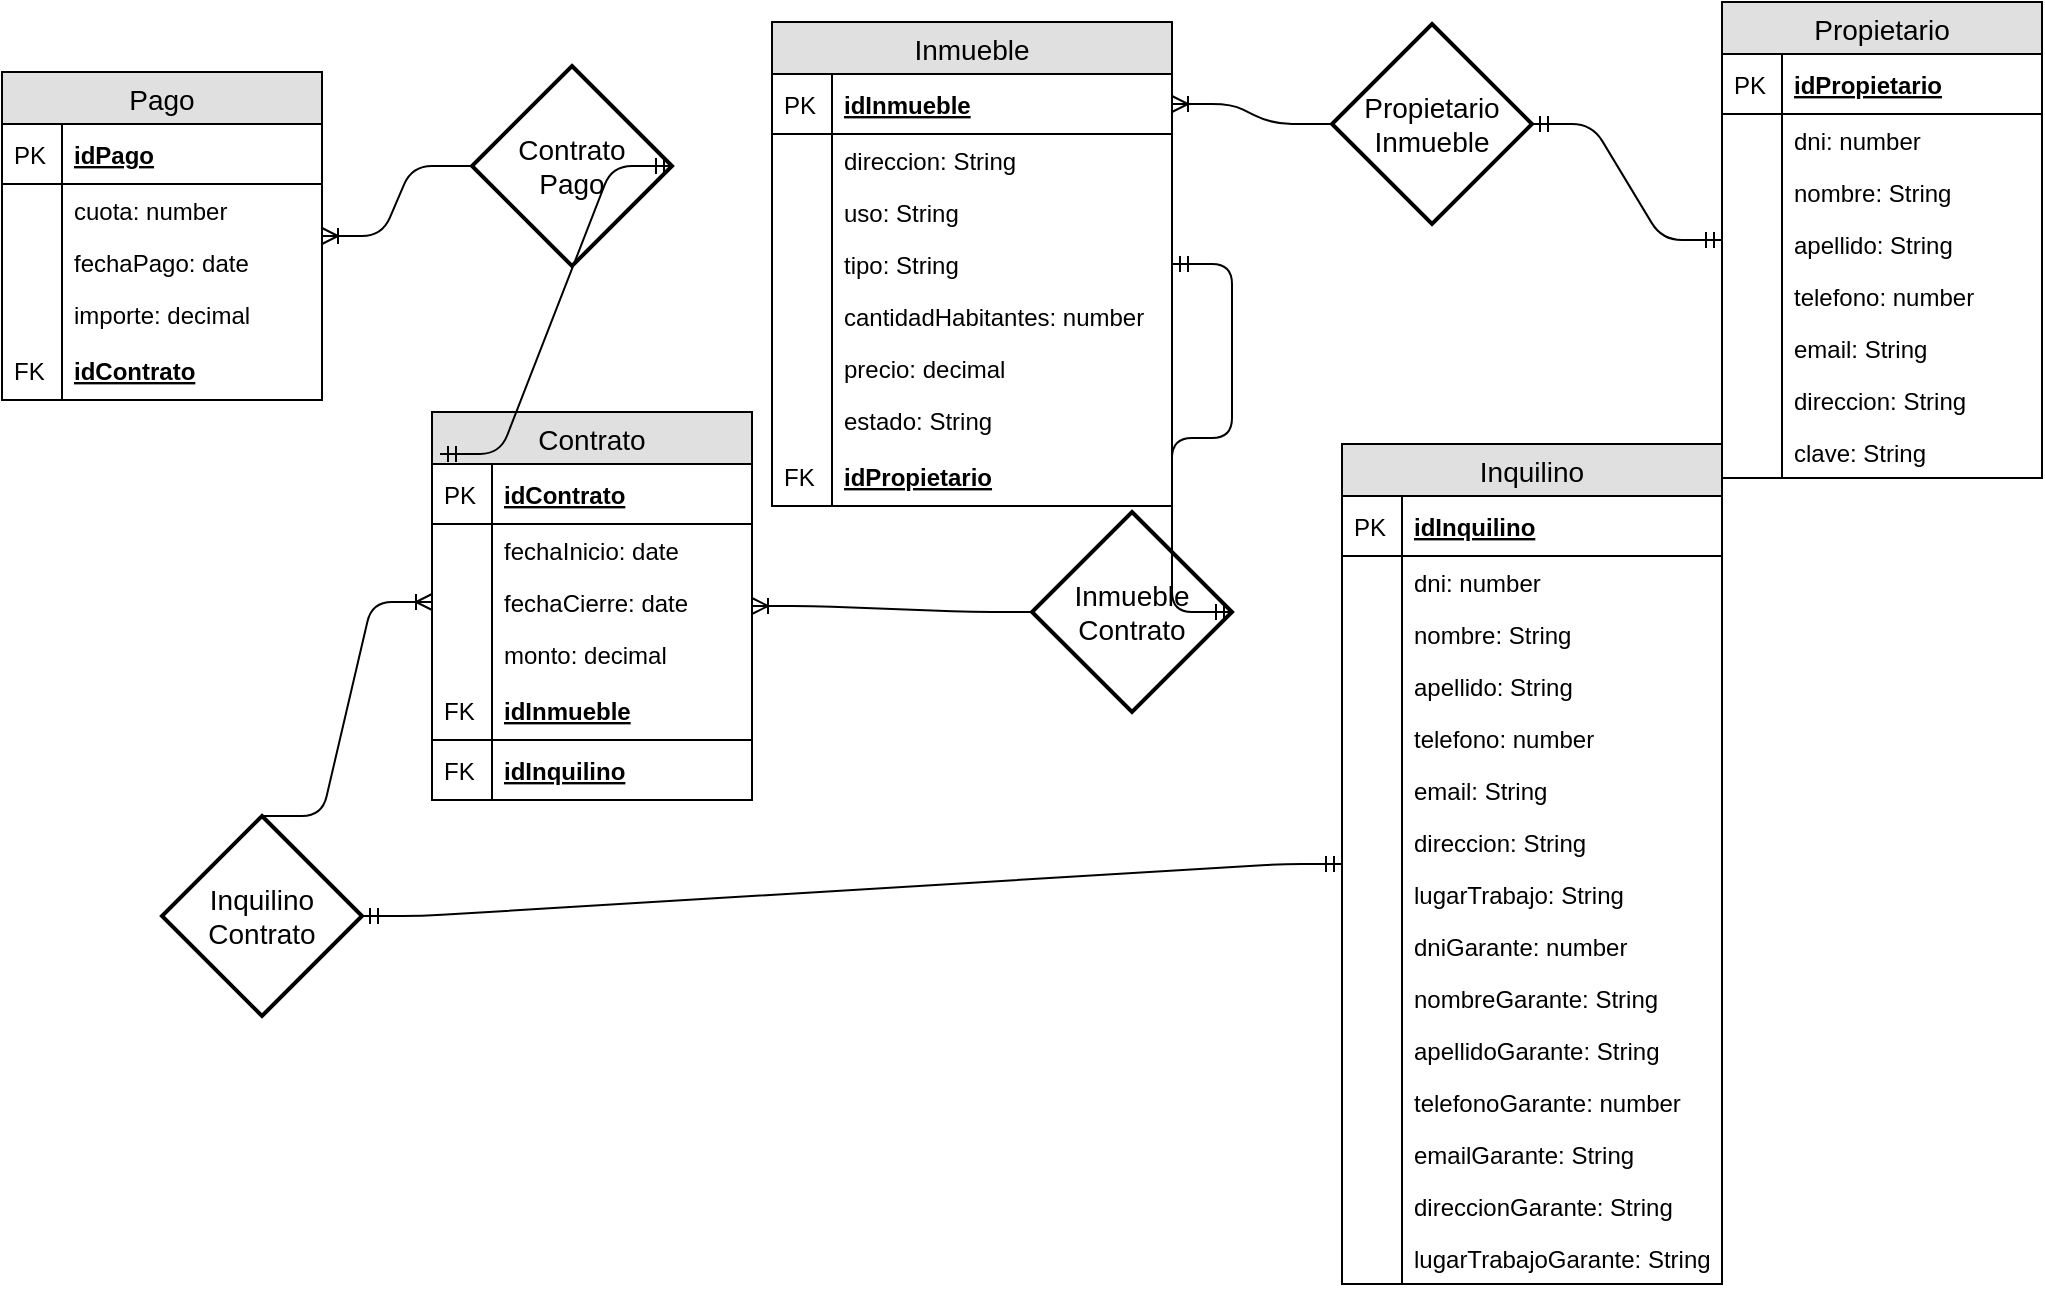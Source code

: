 <mxfile version="12.0.2" type="github" pages="1"><diagram id="UHMjLklZfl1rhuQu4_Kk" name="Page-1"><mxGraphModel dx="1108" dy="450" grid="1" gridSize="10" guides="1" tooltips="1" connect="1" arrows="1" fold="1" page="1" pageScale="1" pageWidth="827" pageHeight="1169" math="0" shadow="0"><root><mxCell id="0"/><mxCell id="1" parent="0"/><mxCell id="lFnl81s2UCYJc3HNW5ao-1" value="Propietario" style="swimlane;fontStyle=0;childLayout=stackLayout;horizontal=1;startSize=26;fillColor=#e0e0e0;horizontalStack=0;resizeParent=1;resizeParentMax=0;resizeLast=0;collapsible=1;marginBottom=0;swimlaneFillColor=#ffffff;align=center;fontSize=14;" parent="1" vertex="1"><mxGeometry x="865" width="160" height="238" as="geometry"/></mxCell><mxCell id="lFnl81s2UCYJc3HNW5ao-2" value="idPropietario" style="shape=partialRectangle;top=0;left=0;right=0;bottom=1;align=left;verticalAlign=middle;fillColor=none;spacingLeft=34;spacingRight=4;overflow=hidden;rotatable=0;points=[[0,0.5],[1,0.5]];portConstraint=eastwest;dropTarget=0;fontStyle=5;fontSize=12;" parent="lFnl81s2UCYJc3HNW5ao-1" vertex="1"><mxGeometry y="26" width="160" height="30" as="geometry"/></mxCell><mxCell id="lFnl81s2UCYJc3HNW5ao-3" value="PK" style="shape=partialRectangle;top=0;left=0;bottom=0;fillColor=none;align=left;verticalAlign=middle;spacingLeft=4;spacingRight=4;overflow=hidden;rotatable=0;points=[];portConstraint=eastwest;part=1;fontSize=12;" parent="lFnl81s2UCYJc3HNW5ao-2" vertex="1" connectable="0"><mxGeometry width="30" height="30" as="geometry"/></mxCell><mxCell id="lFnl81s2UCYJc3HNW5ao-4" value="dni: number" style="shape=partialRectangle;top=0;left=0;right=0;bottom=0;align=left;verticalAlign=top;fillColor=none;spacingLeft=34;spacingRight=4;overflow=hidden;rotatable=0;points=[[0,0.5],[1,0.5]];portConstraint=eastwest;dropTarget=0;fontSize=12;" parent="lFnl81s2UCYJc3HNW5ao-1" vertex="1"><mxGeometry y="56" width="160" height="26" as="geometry"/></mxCell><mxCell id="lFnl81s2UCYJc3HNW5ao-5" value="" style="shape=partialRectangle;top=0;left=0;bottom=0;fillColor=none;align=left;verticalAlign=top;spacingLeft=4;spacingRight=4;overflow=hidden;rotatable=0;points=[];portConstraint=eastwest;part=1;fontSize=12;" parent="lFnl81s2UCYJc3HNW5ao-4" vertex="1" connectable="0"><mxGeometry width="30" height="26" as="geometry"/></mxCell><mxCell id="lFnl81s2UCYJc3HNW5ao-6" value="nombre: String" style="shape=partialRectangle;top=0;left=0;right=0;bottom=0;align=left;verticalAlign=top;fillColor=none;spacingLeft=34;spacingRight=4;overflow=hidden;rotatable=0;points=[[0,0.5],[1,0.5]];portConstraint=eastwest;dropTarget=0;fontSize=12;" parent="lFnl81s2UCYJc3HNW5ao-1" vertex="1"><mxGeometry y="82" width="160" height="26" as="geometry"/></mxCell><mxCell id="lFnl81s2UCYJc3HNW5ao-7" value="" style="shape=partialRectangle;top=0;left=0;bottom=0;fillColor=none;align=left;verticalAlign=top;spacingLeft=4;spacingRight=4;overflow=hidden;rotatable=0;points=[];portConstraint=eastwest;part=1;fontSize=12;" parent="lFnl81s2UCYJc3HNW5ao-6" vertex="1" connectable="0"><mxGeometry width="30" height="26" as="geometry"/></mxCell><mxCell id="lFnl81s2UCYJc3HNW5ao-8" value="apellido: String" style="shape=partialRectangle;top=0;left=0;right=0;bottom=0;align=left;verticalAlign=top;fillColor=none;spacingLeft=34;spacingRight=4;overflow=hidden;rotatable=0;points=[[0,0.5],[1,0.5]];portConstraint=eastwest;dropTarget=0;fontSize=12;" parent="lFnl81s2UCYJc3HNW5ao-1" vertex="1"><mxGeometry y="108" width="160" height="26" as="geometry"/></mxCell><mxCell id="lFnl81s2UCYJc3HNW5ao-9" value="" style="shape=partialRectangle;top=0;left=0;bottom=0;fillColor=none;align=left;verticalAlign=top;spacingLeft=4;spacingRight=4;overflow=hidden;rotatable=0;points=[];portConstraint=eastwest;part=1;fontSize=12;" parent="lFnl81s2UCYJc3HNW5ao-8" vertex="1" connectable="0"><mxGeometry width="30" height="26" as="geometry"/></mxCell><mxCell id="lFnl81s2UCYJc3HNW5ao-16" value="telefono: number" style="shape=partialRectangle;top=0;left=0;right=0;bottom=0;align=left;verticalAlign=top;fillColor=none;spacingLeft=34;spacingRight=4;overflow=hidden;rotatable=0;points=[[0,0.5],[1,0.5]];portConstraint=eastwest;dropTarget=0;fontSize=12;" parent="lFnl81s2UCYJc3HNW5ao-1" vertex="1"><mxGeometry y="134" width="160" height="26" as="geometry"/></mxCell><mxCell id="lFnl81s2UCYJc3HNW5ao-17" value="" style="shape=partialRectangle;top=0;left=0;bottom=0;fillColor=none;align=left;verticalAlign=top;spacingLeft=4;spacingRight=4;overflow=hidden;rotatable=0;points=[];portConstraint=eastwest;part=1;fontSize=12;" parent="lFnl81s2UCYJc3HNW5ao-16" vertex="1" connectable="0"><mxGeometry width="30" height="26" as="geometry"/></mxCell><mxCell id="lFnl81s2UCYJc3HNW5ao-24" value="email: String" style="shape=partialRectangle;top=0;left=0;right=0;bottom=0;align=left;verticalAlign=top;fillColor=none;spacingLeft=34;spacingRight=4;overflow=hidden;rotatable=0;points=[[0,0.5],[1,0.5]];portConstraint=eastwest;dropTarget=0;fontSize=12;" parent="lFnl81s2UCYJc3HNW5ao-1" vertex="1"><mxGeometry y="160" width="160" height="26" as="geometry"/></mxCell><mxCell id="lFnl81s2UCYJc3HNW5ao-25" value="" style="shape=partialRectangle;top=0;left=0;bottom=0;fillColor=none;align=left;verticalAlign=top;spacingLeft=4;spacingRight=4;overflow=hidden;rotatable=0;points=[];portConstraint=eastwest;part=1;fontSize=12;" parent="lFnl81s2UCYJc3HNW5ao-24" vertex="1" connectable="0"><mxGeometry width="30" height="26" as="geometry"/></mxCell><mxCell id="lFnl81s2UCYJc3HNW5ao-22" value="direccion: String" style="shape=partialRectangle;top=0;left=0;right=0;bottom=0;align=left;verticalAlign=top;fillColor=none;spacingLeft=34;spacingRight=4;overflow=hidden;rotatable=0;points=[[0,0.5],[1,0.5]];portConstraint=eastwest;dropTarget=0;fontSize=12;" parent="lFnl81s2UCYJc3HNW5ao-1" vertex="1"><mxGeometry y="186" width="160" height="26" as="geometry"/></mxCell><mxCell id="lFnl81s2UCYJc3HNW5ao-23" value="" style="shape=partialRectangle;top=0;left=0;bottom=0;fillColor=none;align=left;verticalAlign=top;spacingLeft=4;spacingRight=4;overflow=hidden;rotatable=0;points=[];portConstraint=eastwest;part=1;fontSize=12;" parent="lFnl81s2UCYJc3HNW5ao-22" vertex="1" connectable="0"><mxGeometry width="30" height="26" as="geometry"/></mxCell><mxCell id="poHbUmoTjFSshJ9goBIN-3" value="clave: String" style="shape=partialRectangle;top=0;left=0;right=0;bottom=0;align=left;verticalAlign=top;fillColor=none;spacingLeft=34;spacingRight=4;overflow=hidden;rotatable=0;points=[[0,0.5],[1,0.5]];portConstraint=eastwest;dropTarget=0;fontSize=12;" parent="lFnl81s2UCYJc3HNW5ao-1" vertex="1"><mxGeometry y="212" width="160" height="26" as="geometry"/></mxCell><mxCell id="poHbUmoTjFSshJ9goBIN-4" value="" style="shape=partialRectangle;top=0;left=0;bottom=0;fillColor=none;align=left;verticalAlign=top;spacingLeft=4;spacingRight=4;overflow=hidden;rotatable=0;points=[];portConstraint=eastwest;part=1;fontSize=12;" parent="poHbUmoTjFSshJ9goBIN-3" vertex="1" connectable="0"><mxGeometry width="30" height="26" as="geometry"/></mxCell><mxCell id="lFnl81s2UCYJc3HNW5ao-26" value="Inquilino" style="swimlane;fontStyle=0;childLayout=stackLayout;horizontal=1;startSize=26;fillColor=#e0e0e0;horizontalStack=0;resizeParent=1;resizeParentMax=0;resizeLast=0;collapsible=1;marginBottom=0;swimlaneFillColor=#ffffff;align=center;fontSize=14;" parent="1" vertex="1"><mxGeometry x="675" y="221" width="190" height="420" as="geometry"/></mxCell><mxCell id="lFnl81s2UCYJc3HNW5ao-27" value="idInquilino" style="shape=partialRectangle;top=0;left=0;right=0;bottom=1;align=left;verticalAlign=middle;fillColor=none;spacingLeft=34;spacingRight=4;overflow=hidden;rotatable=0;points=[[0,0.5],[1,0.5]];portConstraint=eastwest;dropTarget=0;fontStyle=5;fontSize=12;" parent="lFnl81s2UCYJc3HNW5ao-26" vertex="1"><mxGeometry y="26" width="190" height="30" as="geometry"/></mxCell><mxCell id="lFnl81s2UCYJc3HNW5ao-28" value="PK" style="shape=partialRectangle;top=0;left=0;bottom=0;fillColor=none;align=left;verticalAlign=middle;spacingLeft=4;spacingRight=4;overflow=hidden;rotatable=0;points=[];portConstraint=eastwest;part=1;fontSize=12;" parent="lFnl81s2UCYJc3HNW5ao-27" vertex="1" connectable="0"><mxGeometry width="30" height="30" as="geometry"/></mxCell><mxCell id="lFnl81s2UCYJc3HNW5ao-29" value="dni: number" style="shape=partialRectangle;top=0;left=0;right=0;bottom=0;align=left;verticalAlign=top;fillColor=none;spacingLeft=34;spacingRight=4;overflow=hidden;rotatable=0;points=[[0,0.5],[1,0.5]];portConstraint=eastwest;dropTarget=0;fontSize=12;" parent="lFnl81s2UCYJc3HNW5ao-26" vertex="1"><mxGeometry y="56" width="190" height="26" as="geometry"/></mxCell><mxCell id="lFnl81s2UCYJc3HNW5ao-30" value="" style="shape=partialRectangle;top=0;left=0;bottom=0;fillColor=none;align=left;verticalAlign=top;spacingLeft=4;spacingRight=4;overflow=hidden;rotatable=0;points=[];portConstraint=eastwest;part=1;fontSize=12;" parent="lFnl81s2UCYJc3HNW5ao-29" vertex="1" connectable="0"><mxGeometry width="30" height="26" as="geometry"/></mxCell><mxCell id="lFnl81s2UCYJc3HNW5ao-31" value="nombre: String" style="shape=partialRectangle;top=0;left=0;right=0;bottom=0;align=left;verticalAlign=top;fillColor=none;spacingLeft=34;spacingRight=4;overflow=hidden;rotatable=0;points=[[0,0.5],[1,0.5]];portConstraint=eastwest;dropTarget=0;fontSize=12;" parent="lFnl81s2UCYJc3HNW5ao-26" vertex="1"><mxGeometry y="82" width="190" height="26" as="geometry"/></mxCell><mxCell id="lFnl81s2UCYJc3HNW5ao-32" value="" style="shape=partialRectangle;top=0;left=0;bottom=0;fillColor=none;align=left;verticalAlign=top;spacingLeft=4;spacingRight=4;overflow=hidden;rotatable=0;points=[];portConstraint=eastwest;part=1;fontSize=12;" parent="lFnl81s2UCYJc3HNW5ao-31" vertex="1" connectable="0"><mxGeometry width="30" height="26" as="geometry"/></mxCell><mxCell id="lFnl81s2UCYJc3HNW5ao-37" value="apellido: String" style="shape=partialRectangle;top=0;left=0;right=0;bottom=0;align=left;verticalAlign=top;fillColor=none;spacingLeft=34;spacingRight=4;overflow=hidden;rotatable=0;points=[[0,0.5],[1,0.5]];portConstraint=eastwest;dropTarget=0;fontSize=12;" parent="lFnl81s2UCYJc3HNW5ao-26" vertex="1"><mxGeometry y="108" width="190" height="26" as="geometry"/></mxCell><mxCell id="lFnl81s2UCYJc3HNW5ao-38" value="" style="shape=partialRectangle;top=0;left=0;bottom=0;fillColor=none;align=left;verticalAlign=top;spacingLeft=4;spacingRight=4;overflow=hidden;rotatable=0;points=[];portConstraint=eastwest;part=1;fontSize=12;" parent="lFnl81s2UCYJc3HNW5ao-37" vertex="1" connectable="0"><mxGeometry width="30" height="26" as="geometry"/></mxCell><mxCell id="lFnl81s2UCYJc3HNW5ao-39" value="telefono: number" style="shape=partialRectangle;top=0;left=0;right=0;bottom=0;align=left;verticalAlign=top;fillColor=none;spacingLeft=34;spacingRight=4;overflow=hidden;rotatable=0;points=[[0,0.5],[1,0.5]];portConstraint=eastwest;dropTarget=0;fontSize=12;" parent="lFnl81s2UCYJc3HNW5ao-26" vertex="1"><mxGeometry y="134" width="190" height="26" as="geometry"/></mxCell><mxCell id="lFnl81s2UCYJc3HNW5ao-40" value="" style="shape=partialRectangle;top=0;left=0;bottom=0;fillColor=none;align=left;verticalAlign=top;spacingLeft=4;spacingRight=4;overflow=hidden;rotatable=0;points=[];portConstraint=eastwest;part=1;fontSize=12;" parent="lFnl81s2UCYJc3HNW5ao-39" vertex="1" connectable="0"><mxGeometry width="30" height="26" as="geometry"/></mxCell><mxCell id="lFnl81s2UCYJc3HNW5ao-41" value="email: String" style="shape=partialRectangle;top=0;left=0;right=0;bottom=0;align=left;verticalAlign=top;fillColor=none;spacingLeft=34;spacingRight=4;overflow=hidden;rotatable=0;points=[[0,0.5],[1,0.5]];portConstraint=eastwest;dropTarget=0;fontSize=12;" parent="lFnl81s2UCYJc3HNW5ao-26" vertex="1"><mxGeometry y="160" width="190" height="26" as="geometry"/></mxCell><mxCell id="lFnl81s2UCYJc3HNW5ao-42" value="" style="shape=partialRectangle;top=0;left=0;bottom=0;fillColor=none;align=left;verticalAlign=top;spacingLeft=4;spacingRight=4;overflow=hidden;rotatable=0;points=[];portConstraint=eastwest;part=1;fontSize=12;" parent="lFnl81s2UCYJc3HNW5ao-41" vertex="1" connectable="0"><mxGeometry width="30" height="26" as="geometry"/></mxCell><mxCell id="lFnl81s2UCYJc3HNW5ao-45" value="direccion: String" style="shape=partialRectangle;top=0;left=0;right=0;bottom=0;align=left;verticalAlign=top;fillColor=none;spacingLeft=34;spacingRight=4;overflow=hidden;rotatable=0;points=[[0,0.5],[1,0.5]];portConstraint=eastwest;dropTarget=0;fontSize=12;" parent="lFnl81s2UCYJc3HNW5ao-26" vertex="1"><mxGeometry y="186" width="190" height="26" as="geometry"/></mxCell><mxCell id="lFnl81s2UCYJc3HNW5ao-46" value="" style="shape=partialRectangle;top=0;left=0;bottom=0;fillColor=none;align=left;verticalAlign=top;spacingLeft=4;spacingRight=4;overflow=hidden;rotatable=0;points=[];portConstraint=eastwest;part=1;fontSize=12;" parent="lFnl81s2UCYJc3HNW5ao-45" vertex="1" connectable="0"><mxGeometry width="30" height="26" as="geometry"/></mxCell><mxCell id="lFnl81s2UCYJc3HNW5ao-49" value="lugarTrabajo: String" style="shape=partialRectangle;top=0;left=0;right=0;bottom=0;align=left;verticalAlign=top;fillColor=none;spacingLeft=34;spacingRight=4;overflow=hidden;rotatable=0;points=[[0,0.5],[1,0.5]];portConstraint=eastwest;dropTarget=0;fontSize=12;" parent="lFnl81s2UCYJc3HNW5ao-26" vertex="1"><mxGeometry y="212" width="190" height="26" as="geometry"/></mxCell><mxCell id="lFnl81s2UCYJc3HNW5ao-50" value="" style="shape=partialRectangle;top=0;left=0;bottom=0;fillColor=none;align=left;verticalAlign=top;spacingLeft=4;spacingRight=4;overflow=hidden;rotatable=0;points=[];portConstraint=eastwest;part=1;fontSize=12;" parent="lFnl81s2UCYJc3HNW5ao-49" vertex="1" connectable="0"><mxGeometry width="30" height="26" as="geometry"/></mxCell><mxCell id="lFnl81s2UCYJc3HNW5ao-53" value="dniGarante: number" style="shape=partialRectangle;top=0;left=0;right=0;bottom=0;align=left;verticalAlign=top;fillColor=none;spacingLeft=34;spacingRight=4;overflow=hidden;rotatable=0;points=[[0,0.5],[1,0.5]];portConstraint=eastwest;dropTarget=0;fontSize=12;" parent="lFnl81s2UCYJc3HNW5ao-26" vertex="1"><mxGeometry y="238" width="190" height="26" as="geometry"/></mxCell><mxCell id="lFnl81s2UCYJc3HNW5ao-54" value="" style="shape=partialRectangle;top=0;left=0;bottom=0;fillColor=none;align=left;verticalAlign=top;spacingLeft=4;spacingRight=4;overflow=hidden;rotatable=0;points=[];portConstraint=eastwest;part=1;fontSize=12;" parent="lFnl81s2UCYJc3HNW5ao-53" vertex="1" connectable="0"><mxGeometry width="30" height="26" as="geometry"/></mxCell><mxCell id="lFnl81s2UCYJc3HNW5ao-51" value="nombreGarante: String" style="shape=partialRectangle;top=0;left=0;right=0;bottom=0;align=left;verticalAlign=top;fillColor=none;spacingLeft=34;spacingRight=4;overflow=hidden;rotatable=0;points=[[0,0.5],[1,0.5]];portConstraint=eastwest;dropTarget=0;fontSize=12;" parent="lFnl81s2UCYJc3HNW5ao-26" vertex="1"><mxGeometry y="264" width="190" height="26" as="geometry"/></mxCell><mxCell id="lFnl81s2UCYJc3HNW5ao-52" value="" style="shape=partialRectangle;top=0;left=0;bottom=0;fillColor=none;align=left;verticalAlign=top;spacingLeft=4;spacingRight=4;overflow=hidden;rotatable=0;points=[];portConstraint=eastwest;part=1;fontSize=12;" parent="lFnl81s2UCYJc3HNW5ao-51" vertex="1" connectable="0"><mxGeometry width="30" height="26" as="geometry"/></mxCell><mxCell id="lFnl81s2UCYJc3HNW5ao-47" value="apellidoGarante: String" style="shape=partialRectangle;top=0;left=0;right=0;bottom=0;align=left;verticalAlign=top;fillColor=none;spacingLeft=34;spacingRight=4;overflow=hidden;rotatable=0;points=[[0,0.5],[1,0.5]];portConstraint=eastwest;dropTarget=0;fontSize=12;" parent="lFnl81s2UCYJc3HNW5ao-26" vertex="1"><mxGeometry y="290" width="190" height="26" as="geometry"/></mxCell><mxCell id="lFnl81s2UCYJc3HNW5ao-48" value="" style="shape=partialRectangle;top=0;left=0;bottom=0;fillColor=none;align=left;verticalAlign=top;spacingLeft=4;spacingRight=4;overflow=hidden;rotatable=0;points=[];portConstraint=eastwest;part=1;fontSize=12;" parent="lFnl81s2UCYJc3HNW5ao-47" vertex="1" connectable="0"><mxGeometry width="30" height="26" as="geometry"/></mxCell><mxCell id="lFnl81s2UCYJc3HNW5ao-43" value="telefonoGarante: number" style="shape=partialRectangle;top=0;left=0;right=0;bottom=0;align=left;verticalAlign=top;fillColor=none;spacingLeft=34;spacingRight=4;overflow=hidden;rotatable=0;points=[[0,0.5],[1,0.5]];portConstraint=eastwest;dropTarget=0;fontSize=12;" parent="lFnl81s2UCYJc3HNW5ao-26" vertex="1"><mxGeometry y="316" width="190" height="26" as="geometry"/></mxCell><mxCell id="lFnl81s2UCYJc3HNW5ao-44" value="" style="shape=partialRectangle;top=0;left=0;bottom=0;fillColor=none;align=left;verticalAlign=top;spacingLeft=4;spacingRight=4;overflow=hidden;rotatable=0;points=[];portConstraint=eastwest;part=1;fontSize=12;" parent="lFnl81s2UCYJc3HNW5ao-43" vertex="1" connectable="0"><mxGeometry width="30" height="26" as="geometry"/></mxCell><mxCell id="lFnl81s2UCYJc3HNW5ao-59" value="emailGarante: String" style="shape=partialRectangle;top=0;left=0;right=0;bottom=0;align=left;verticalAlign=top;fillColor=none;spacingLeft=34;spacingRight=4;overflow=hidden;rotatable=0;points=[[0,0.5],[1,0.5]];portConstraint=eastwest;dropTarget=0;fontSize=12;" parent="lFnl81s2UCYJc3HNW5ao-26" vertex="1"><mxGeometry y="342" width="190" height="26" as="geometry"/></mxCell><mxCell id="lFnl81s2UCYJc3HNW5ao-60" value="" style="shape=partialRectangle;top=0;left=0;bottom=0;fillColor=none;align=left;verticalAlign=top;spacingLeft=4;spacingRight=4;overflow=hidden;rotatable=0;points=[];portConstraint=eastwest;part=1;fontSize=12;" parent="lFnl81s2UCYJc3HNW5ao-59" vertex="1" connectable="0"><mxGeometry width="30" height="26" as="geometry"/></mxCell><mxCell id="lFnl81s2UCYJc3HNW5ao-57" value="direccionGarante: String" style="shape=partialRectangle;top=0;left=0;right=0;bottom=0;align=left;verticalAlign=top;fillColor=none;spacingLeft=34;spacingRight=4;overflow=hidden;rotatable=0;points=[[0,0.5],[1,0.5]];portConstraint=eastwest;dropTarget=0;fontSize=12;" parent="lFnl81s2UCYJc3HNW5ao-26" vertex="1"><mxGeometry y="368" width="190" height="26" as="geometry"/></mxCell><mxCell id="lFnl81s2UCYJc3HNW5ao-58" value="" style="shape=partialRectangle;top=0;left=0;bottom=0;fillColor=none;align=left;verticalAlign=top;spacingLeft=4;spacingRight=4;overflow=hidden;rotatable=0;points=[];portConstraint=eastwest;part=1;fontSize=12;" parent="lFnl81s2UCYJc3HNW5ao-57" vertex="1" connectable="0"><mxGeometry width="30" height="26" as="geometry"/></mxCell><mxCell id="lFnl81s2UCYJc3HNW5ao-55" value="lugarTrabajoGarante: String" style="shape=partialRectangle;top=0;left=0;right=0;bottom=0;align=left;verticalAlign=top;fillColor=none;spacingLeft=34;spacingRight=4;overflow=hidden;rotatable=0;points=[[0,0.5],[1,0.5]];portConstraint=eastwest;dropTarget=0;fontSize=12;" parent="lFnl81s2UCYJc3HNW5ao-26" vertex="1"><mxGeometry y="394" width="190" height="26" as="geometry"/></mxCell><mxCell id="lFnl81s2UCYJc3HNW5ao-56" value="" style="shape=partialRectangle;top=0;left=0;bottom=0;fillColor=none;align=left;verticalAlign=top;spacingLeft=4;spacingRight=4;overflow=hidden;rotatable=0;points=[];portConstraint=eastwest;part=1;fontSize=12;" parent="lFnl81s2UCYJc3HNW5ao-55" vertex="1" connectable="0"><mxGeometry width="30" height="26" as="geometry"/></mxCell><mxCell id="lFnl81s2UCYJc3HNW5ao-61" value="Pago" style="swimlane;fontStyle=0;childLayout=stackLayout;horizontal=1;startSize=26;fillColor=#e0e0e0;horizontalStack=0;resizeParent=1;resizeParentMax=0;resizeLast=0;collapsible=1;marginBottom=0;swimlaneFillColor=#ffffff;align=center;fontSize=14;" parent="1" vertex="1"><mxGeometry x="5" y="35" width="160" height="164" as="geometry"/></mxCell><mxCell id="lFnl81s2UCYJc3HNW5ao-62" value="idPago" style="shape=partialRectangle;top=0;left=0;right=0;bottom=1;align=left;verticalAlign=middle;fillColor=none;spacingLeft=34;spacingRight=4;overflow=hidden;rotatable=0;points=[[0,0.5],[1,0.5]];portConstraint=eastwest;dropTarget=0;fontStyle=5;fontSize=12;" parent="lFnl81s2UCYJc3HNW5ao-61" vertex="1"><mxGeometry y="26" width="160" height="30" as="geometry"/></mxCell><mxCell id="lFnl81s2UCYJc3HNW5ao-63" value="PK" style="shape=partialRectangle;top=0;left=0;bottom=0;fillColor=none;align=left;verticalAlign=middle;spacingLeft=4;spacingRight=4;overflow=hidden;rotatable=0;points=[];portConstraint=eastwest;part=1;fontSize=12;" parent="lFnl81s2UCYJc3HNW5ao-62" vertex="1" connectable="0"><mxGeometry width="30" height="30" as="geometry"/></mxCell><mxCell id="lFnl81s2UCYJc3HNW5ao-64" value="cuota: number" style="shape=partialRectangle;top=0;left=0;right=0;bottom=0;align=left;verticalAlign=top;fillColor=none;spacingLeft=34;spacingRight=4;overflow=hidden;rotatable=0;points=[[0,0.5],[1,0.5]];portConstraint=eastwest;dropTarget=0;fontSize=12;" parent="lFnl81s2UCYJc3HNW5ao-61" vertex="1"><mxGeometry y="56" width="160" height="26" as="geometry"/></mxCell><mxCell id="lFnl81s2UCYJc3HNW5ao-65" value="" style="shape=partialRectangle;top=0;left=0;bottom=0;fillColor=none;align=left;verticalAlign=top;spacingLeft=4;spacingRight=4;overflow=hidden;rotatable=0;points=[];portConstraint=eastwest;part=1;fontSize=12;" parent="lFnl81s2UCYJc3HNW5ao-64" vertex="1" connectable="0"><mxGeometry width="30" height="26" as="geometry"/></mxCell><mxCell id="lFnl81s2UCYJc3HNW5ao-66" value="fechaPago: date" style="shape=partialRectangle;top=0;left=0;right=0;bottom=0;align=left;verticalAlign=top;fillColor=none;spacingLeft=34;spacingRight=4;overflow=hidden;rotatable=0;points=[[0,0.5],[1,0.5]];portConstraint=eastwest;dropTarget=0;fontSize=12;" parent="lFnl81s2UCYJc3HNW5ao-61" vertex="1"><mxGeometry y="82" width="160" height="26" as="geometry"/></mxCell><mxCell id="lFnl81s2UCYJc3HNW5ao-67" value="" style="shape=partialRectangle;top=0;left=0;bottom=0;fillColor=none;align=left;verticalAlign=top;spacingLeft=4;spacingRight=4;overflow=hidden;rotatable=0;points=[];portConstraint=eastwest;part=1;fontSize=12;" parent="lFnl81s2UCYJc3HNW5ao-66" vertex="1" connectable="0"><mxGeometry width="30" height="26" as="geometry"/></mxCell><mxCell id="lFnl81s2UCYJc3HNW5ao-72" value="importe: decimal" style="shape=partialRectangle;top=0;left=0;right=0;bottom=0;align=left;verticalAlign=top;fillColor=none;spacingLeft=34;spacingRight=4;overflow=hidden;rotatable=0;points=[[0,0.5],[1,0.5]];portConstraint=eastwest;dropTarget=0;fontSize=12;" parent="lFnl81s2UCYJc3HNW5ao-61" vertex="1"><mxGeometry y="108" width="160" height="26" as="geometry"/></mxCell><mxCell id="lFnl81s2UCYJc3HNW5ao-73" value="" style="shape=partialRectangle;top=0;left=0;bottom=0;fillColor=none;align=left;verticalAlign=top;spacingLeft=4;spacingRight=4;overflow=hidden;rotatable=0;points=[];portConstraint=eastwest;part=1;fontSize=12;" parent="lFnl81s2UCYJc3HNW5ao-72" vertex="1" connectable="0"><mxGeometry width="30" height="26" as="geometry"/></mxCell><mxCell id="lFnl81s2UCYJc3HNW5ao-74" value="idContrato" style="shape=partialRectangle;top=0;left=0;right=0;bottom=1;align=left;verticalAlign=middle;fillColor=none;spacingLeft=34;spacingRight=4;overflow=hidden;rotatable=0;points=[[0,0.5],[1,0.5]];portConstraint=eastwest;dropTarget=0;fontStyle=5;fontSize=12;" parent="lFnl81s2UCYJc3HNW5ao-61" vertex="1"><mxGeometry y="134" width="160" height="30" as="geometry"/></mxCell><mxCell id="lFnl81s2UCYJc3HNW5ao-75" value="FK" style="shape=partialRectangle;top=0;left=0;bottom=0;fillColor=none;align=left;verticalAlign=middle;spacingLeft=4;spacingRight=4;overflow=hidden;rotatable=0;points=[];portConstraint=eastwest;part=1;fontSize=12;" parent="lFnl81s2UCYJc3HNW5ao-74" vertex="1" connectable="0"><mxGeometry width="30" height="30" as="geometry"/></mxCell><mxCell id="lFnl81s2UCYJc3HNW5ao-76" value="Contrato" style="swimlane;fontStyle=0;childLayout=stackLayout;horizontal=1;startSize=26;fillColor=#e0e0e0;horizontalStack=0;resizeParent=1;resizeParentMax=0;resizeLast=0;collapsible=1;marginBottom=0;swimlaneFillColor=#ffffff;align=center;fontSize=14;" parent="1" vertex="1"><mxGeometry x="220" y="205" width="160" height="194" as="geometry"/></mxCell><mxCell id="lFnl81s2UCYJc3HNW5ao-77" value="idContrato" style="shape=partialRectangle;top=0;left=0;right=0;bottom=1;align=left;verticalAlign=middle;fillColor=none;spacingLeft=34;spacingRight=4;overflow=hidden;rotatable=0;points=[[0,0.5],[1,0.5]];portConstraint=eastwest;dropTarget=0;fontStyle=5;fontSize=12;" parent="lFnl81s2UCYJc3HNW5ao-76" vertex="1"><mxGeometry y="26" width="160" height="30" as="geometry"/></mxCell><mxCell id="lFnl81s2UCYJc3HNW5ao-78" value="PK" style="shape=partialRectangle;top=0;left=0;bottom=0;fillColor=none;align=left;verticalAlign=middle;spacingLeft=4;spacingRight=4;overflow=hidden;rotatable=0;points=[];portConstraint=eastwest;part=1;fontSize=12;" parent="lFnl81s2UCYJc3HNW5ao-77" vertex="1" connectable="0"><mxGeometry width="30" height="30" as="geometry"/></mxCell><mxCell id="lFnl81s2UCYJc3HNW5ao-79" value="fechaInicio: date" style="shape=partialRectangle;top=0;left=0;right=0;bottom=0;align=left;verticalAlign=top;fillColor=none;spacingLeft=34;spacingRight=4;overflow=hidden;rotatable=0;points=[[0,0.5],[1,0.5]];portConstraint=eastwest;dropTarget=0;fontSize=12;" parent="lFnl81s2UCYJc3HNW5ao-76" vertex="1"><mxGeometry y="56" width="160" height="26" as="geometry"/></mxCell><mxCell id="lFnl81s2UCYJc3HNW5ao-80" value="" style="shape=partialRectangle;top=0;left=0;bottom=0;fillColor=none;align=left;verticalAlign=top;spacingLeft=4;spacingRight=4;overflow=hidden;rotatable=0;points=[];portConstraint=eastwest;part=1;fontSize=12;" parent="lFnl81s2UCYJc3HNW5ao-79" vertex="1" connectable="0"><mxGeometry width="30" height="26" as="geometry"/></mxCell><mxCell id="lFnl81s2UCYJc3HNW5ao-81" value="fechaCierre: date" style="shape=partialRectangle;top=0;left=0;right=0;bottom=0;align=left;verticalAlign=top;fillColor=none;spacingLeft=34;spacingRight=4;overflow=hidden;rotatable=0;points=[[0,0.5],[1,0.5]];portConstraint=eastwest;dropTarget=0;fontSize=12;" parent="lFnl81s2UCYJc3HNW5ao-76" vertex="1"><mxGeometry y="82" width="160" height="26" as="geometry"/></mxCell><mxCell id="lFnl81s2UCYJc3HNW5ao-82" value="" style="shape=partialRectangle;top=0;left=0;bottom=0;fillColor=none;align=left;verticalAlign=top;spacingLeft=4;spacingRight=4;overflow=hidden;rotatable=0;points=[];portConstraint=eastwest;part=1;fontSize=12;" parent="lFnl81s2UCYJc3HNW5ao-81" vertex="1" connectable="0"><mxGeometry width="30" height="26" as="geometry"/></mxCell><mxCell id="lFnl81s2UCYJc3HNW5ao-83" value="monto: decimal&#10;" style="shape=partialRectangle;top=0;left=0;right=0;bottom=0;align=left;verticalAlign=top;fillColor=none;spacingLeft=34;spacingRight=4;overflow=hidden;rotatable=0;points=[[0,0.5],[1,0.5]];portConstraint=eastwest;dropTarget=0;fontSize=12;" parent="lFnl81s2UCYJc3HNW5ao-76" vertex="1"><mxGeometry y="108" width="160" height="26" as="geometry"/></mxCell><mxCell id="lFnl81s2UCYJc3HNW5ao-84" value="" style="shape=partialRectangle;top=0;left=0;bottom=0;fillColor=none;align=left;verticalAlign=top;spacingLeft=4;spacingRight=4;overflow=hidden;rotatable=0;points=[];portConstraint=eastwest;part=1;fontSize=12;" parent="lFnl81s2UCYJc3HNW5ao-83" vertex="1" connectable="0"><mxGeometry width="30" height="26" as="geometry"/></mxCell><mxCell id="lFnl81s2UCYJc3HNW5ao-91" value="idInmueble" style="shape=partialRectangle;top=0;left=0;right=0;bottom=1;align=left;verticalAlign=middle;fillColor=none;spacingLeft=34;spacingRight=4;overflow=hidden;rotatable=0;points=[[0,0.5],[1,0.5]];portConstraint=eastwest;dropTarget=0;fontStyle=5;fontSize=12;" parent="lFnl81s2UCYJc3HNW5ao-76" vertex="1"><mxGeometry y="134" width="160" height="30" as="geometry"/></mxCell><mxCell id="lFnl81s2UCYJc3HNW5ao-92" value="FK" style="shape=partialRectangle;top=0;left=0;bottom=0;fillColor=none;align=left;verticalAlign=middle;spacingLeft=4;spacingRight=4;overflow=hidden;rotatable=0;points=[];portConstraint=eastwest;part=1;fontSize=12;" parent="lFnl81s2UCYJc3HNW5ao-91" vertex="1" connectable="0"><mxGeometry width="30" height="30" as="geometry"/></mxCell><mxCell id="lFnl81s2UCYJc3HNW5ao-89" value="idInquilino" style="shape=partialRectangle;top=0;left=0;right=0;bottom=1;align=left;verticalAlign=middle;fillColor=none;spacingLeft=34;spacingRight=4;overflow=hidden;rotatable=0;points=[[0,0.5],[1,0.5]];portConstraint=eastwest;dropTarget=0;fontStyle=5;fontSize=12;" parent="lFnl81s2UCYJc3HNW5ao-76" vertex="1"><mxGeometry y="164" width="160" height="30" as="geometry"/></mxCell><mxCell id="lFnl81s2UCYJc3HNW5ao-90" value="FK" style="shape=partialRectangle;top=0;left=0;bottom=0;fillColor=none;align=left;verticalAlign=middle;spacingLeft=4;spacingRight=4;overflow=hidden;rotatable=0;points=[];portConstraint=eastwest;part=1;fontSize=12;" parent="lFnl81s2UCYJc3HNW5ao-89" vertex="1" connectable="0"><mxGeometry width="30" height="30" as="geometry"/></mxCell><mxCell id="lFnl81s2UCYJc3HNW5ao-93" value="Inmueble" style="swimlane;fontStyle=0;childLayout=stackLayout;horizontal=1;startSize=26;fillColor=#e0e0e0;horizontalStack=0;resizeParent=1;resizeParentMax=0;resizeLast=0;collapsible=1;marginBottom=0;swimlaneFillColor=#ffffff;align=center;fontSize=14;" parent="1" vertex="1"><mxGeometry x="390" y="10" width="200" height="242" as="geometry"/></mxCell><mxCell id="lFnl81s2UCYJc3HNW5ao-94" value="idInmueble" style="shape=partialRectangle;top=0;left=0;right=0;bottom=1;align=left;verticalAlign=middle;fillColor=none;spacingLeft=34;spacingRight=4;overflow=hidden;rotatable=0;points=[[0,0.5],[1,0.5]];portConstraint=eastwest;dropTarget=0;fontStyle=5;fontSize=12;" parent="lFnl81s2UCYJc3HNW5ao-93" vertex="1"><mxGeometry y="26" width="200" height="30" as="geometry"/></mxCell><mxCell id="lFnl81s2UCYJc3HNW5ao-95" value="PK" style="shape=partialRectangle;top=0;left=0;bottom=0;fillColor=none;align=left;verticalAlign=middle;spacingLeft=4;spacingRight=4;overflow=hidden;rotatable=0;points=[];portConstraint=eastwest;part=1;fontSize=12;" parent="lFnl81s2UCYJc3HNW5ao-94" vertex="1" connectable="0"><mxGeometry width="30" height="30" as="geometry"/></mxCell><mxCell id="lFnl81s2UCYJc3HNW5ao-96" value="direccion: String" style="shape=partialRectangle;top=0;left=0;right=0;bottom=0;align=left;verticalAlign=top;fillColor=none;spacingLeft=34;spacingRight=4;overflow=hidden;rotatable=0;points=[[0,0.5],[1,0.5]];portConstraint=eastwest;dropTarget=0;fontSize=12;" parent="lFnl81s2UCYJc3HNW5ao-93" vertex="1"><mxGeometry y="56" width="200" height="26" as="geometry"/></mxCell><mxCell id="lFnl81s2UCYJc3HNW5ao-97" value="" style="shape=partialRectangle;top=0;left=0;bottom=0;fillColor=none;align=left;verticalAlign=top;spacingLeft=4;spacingRight=4;overflow=hidden;rotatable=0;points=[];portConstraint=eastwest;part=1;fontSize=12;" parent="lFnl81s2UCYJc3HNW5ao-96" vertex="1" connectable="0"><mxGeometry width="30" height="26" as="geometry"/></mxCell><mxCell id="lFnl81s2UCYJc3HNW5ao-98" value="uso: String" style="shape=partialRectangle;top=0;left=0;right=0;bottom=0;align=left;verticalAlign=top;fillColor=none;spacingLeft=34;spacingRight=4;overflow=hidden;rotatable=0;points=[[0,0.5],[1,0.5]];portConstraint=eastwest;dropTarget=0;fontSize=12;" parent="lFnl81s2UCYJc3HNW5ao-93" vertex="1"><mxGeometry y="82" width="200" height="26" as="geometry"/></mxCell><mxCell id="lFnl81s2UCYJc3HNW5ao-99" value="" style="shape=partialRectangle;top=0;left=0;bottom=0;fillColor=none;align=left;verticalAlign=top;spacingLeft=4;spacingRight=4;overflow=hidden;rotatable=0;points=[];portConstraint=eastwest;part=1;fontSize=12;" parent="lFnl81s2UCYJc3HNW5ao-98" vertex="1" connectable="0"><mxGeometry width="30" height="26" as="geometry"/></mxCell><mxCell id="lFnl81s2UCYJc3HNW5ao-100" value="tipo: String" style="shape=partialRectangle;top=0;left=0;right=0;bottom=0;align=left;verticalAlign=top;fillColor=none;spacingLeft=34;spacingRight=4;overflow=hidden;rotatable=0;points=[[0,0.5],[1,0.5]];portConstraint=eastwest;dropTarget=0;fontSize=12;" parent="lFnl81s2UCYJc3HNW5ao-93" vertex="1"><mxGeometry y="108" width="200" height="26" as="geometry"/></mxCell><mxCell id="lFnl81s2UCYJc3HNW5ao-101" value="" style="shape=partialRectangle;top=0;left=0;bottom=0;fillColor=none;align=left;verticalAlign=top;spacingLeft=4;spacingRight=4;overflow=hidden;rotatable=0;points=[];portConstraint=eastwest;part=1;fontSize=12;" parent="lFnl81s2UCYJc3HNW5ao-100" vertex="1" connectable="0"><mxGeometry width="30" height="26" as="geometry"/></mxCell><mxCell id="lFnl81s2UCYJc3HNW5ao-106" value="cantidadHabitantes: number" style="shape=partialRectangle;top=0;left=0;right=0;bottom=0;align=left;verticalAlign=top;fillColor=none;spacingLeft=34;spacingRight=4;overflow=hidden;rotatable=0;points=[[0,0.5],[1,0.5]];portConstraint=eastwest;dropTarget=0;fontSize=12;" parent="lFnl81s2UCYJc3HNW5ao-93" vertex="1"><mxGeometry y="134" width="200" height="26" as="geometry"/></mxCell><mxCell id="lFnl81s2UCYJc3HNW5ao-107" value="" style="shape=partialRectangle;top=0;left=0;bottom=0;fillColor=none;align=left;verticalAlign=top;spacingLeft=4;spacingRight=4;overflow=hidden;rotatable=0;points=[];portConstraint=eastwest;part=1;fontSize=12;" parent="lFnl81s2UCYJc3HNW5ao-106" vertex="1" connectable="0"><mxGeometry width="30" height="26" as="geometry"/></mxCell><mxCell id="lFnl81s2UCYJc3HNW5ao-110" value="precio: decimal" style="shape=partialRectangle;top=0;left=0;right=0;bottom=0;align=left;verticalAlign=top;fillColor=none;spacingLeft=34;spacingRight=4;overflow=hidden;rotatable=0;points=[[0,0.5],[1,0.5]];portConstraint=eastwest;dropTarget=0;fontSize=12;" parent="lFnl81s2UCYJc3HNW5ao-93" vertex="1"><mxGeometry y="160" width="200" height="26" as="geometry"/></mxCell><mxCell id="lFnl81s2UCYJc3HNW5ao-111" value="" style="shape=partialRectangle;top=0;left=0;bottom=0;fillColor=none;align=left;verticalAlign=top;spacingLeft=4;spacingRight=4;overflow=hidden;rotatable=0;points=[];portConstraint=eastwest;part=1;fontSize=12;" parent="lFnl81s2UCYJc3HNW5ao-110" vertex="1" connectable="0"><mxGeometry width="30" height="26" as="geometry"/></mxCell><mxCell id="lFnl81s2UCYJc3HNW5ao-108" value="estado: String" style="shape=partialRectangle;top=0;left=0;right=0;bottom=0;align=left;verticalAlign=top;fillColor=none;spacingLeft=34;spacingRight=4;overflow=hidden;rotatable=0;points=[[0,0.5],[1,0.5]];portConstraint=eastwest;dropTarget=0;fontSize=12;" parent="lFnl81s2UCYJc3HNW5ao-93" vertex="1"><mxGeometry y="186" width="200" height="26" as="geometry"/></mxCell><mxCell id="lFnl81s2UCYJc3HNW5ao-109" value="" style="shape=partialRectangle;top=0;left=0;bottom=0;fillColor=none;align=left;verticalAlign=top;spacingLeft=4;spacingRight=4;overflow=hidden;rotatable=0;points=[];portConstraint=eastwest;part=1;fontSize=12;" parent="lFnl81s2UCYJc3HNW5ao-108" vertex="1" connectable="0"><mxGeometry width="30" height="26" as="geometry"/></mxCell><mxCell id="lFnl81s2UCYJc3HNW5ao-104" value="idPropietario" style="shape=partialRectangle;top=0;left=0;right=0;bottom=1;align=left;verticalAlign=middle;fillColor=none;spacingLeft=34;spacingRight=4;overflow=hidden;rotatable=0;points=[[0,0.5],[1,0.5]];portConstraint=eastwest;dropTarget=0;fontStyle=5;fontSize=12;" parent="lFnl81s2UCYJc3HNW5ao-93" vertex="1"><mxGeometry y="212" width="200" height="30" as="geometry"/></mxCell><mxCell id="lFnl81s2UCYJc3HNW5ao-105" value="FK" style="shape=partialRectangle;top=0;left=0;bottom=0;fillColor=none;align=left;verticalAlign=middle;spacingLeft=4;spacingRight=4;overflow=hidden;rotatable=0;points=[];portConstraint=eastwest;part=1;fontSize=12;" parent="lFnl81s2UCYJc3HNW5ao-104" vertex="1" connectable="0"><mxGeometry width="30" height="30" as="geometry"/></mxCell><mxCell id="lFnl81s2UCYJc3HNW5ao-112" value="Propietario&lt;br&gt;Inmueble" style="shape=rhombus;strokeWidth=2;fontSize=17;perimeter=rhombusPerimeter;whiteSpace=wrap;html=1;align=center;fontSize=14;" parent="1" vertex="1"><mxGeometry x="670" y="11" width="100" height="100" as="geometry"/></mxCell><mxCell id="lFnl81s2UCYJc3HNW5ao-113" value="" style="edgeStyle=entityRelationEdgeStyle;fontSize=12;html=1;endArrow=ERmandOne;startArrow=ERmandOne;" parent="1" source="lFnl81s2UCYJc3HNW5ao-1" target="lFnl81s2UCYJc3HNW5ao-112" edge="1"><mxGeometry width="100" height="100" relative="1" as="geometry"><mxPoint x="1060" y="67" as="sourcePoint"/><mxPoint x="870" y="67" as="targetPoint"/></mxGeometry></mxCell><mxCell id="lFnl81s2UCYJc3HNW5ao-114" value="" style="edgeStyle=entityRelationEdgeStyle;fontSize=12;html=1;endArrow=ERoneToMany;" parent="1" source="lFnl81s2UCYJc3HNW5ao-112" target="lFnl81s2UCYJc3HNW5ao-94" edge="1"><mxGeometry width="100" height="100" relative="1" as="geometry"><mxPoint x="670" y="550" as="sourcePoint"/><mxPoint x="770" y="450" as="targetPoint"/></mxGeometry></mxCell><mxCell id="lFnl81s2UCYJc3HNW5ao-115" value="Inmueble&lt;br&gt;Contrato" style="shape=rhombus;strokeWidth=2;fontSize=17;perimeter=rhombusPerimeter;whiteSpace=wrap;html=1;align=center;fontSize=14;" parent="1" vertex="1"><mxGeometry x="520" y="255" width="100" height="100" as="geometry"/></mxCell><mxCell id="lFnl81s2UCYJc3HNW5ao-116" value="" style="edgeStyle=entityRelationEdgeStyle;fontSize=12;html=1;endArrow=ERoneToMany;" parent="1" source="lFnl81s2UCYJc3HNW5ao-115" target="lFnl81s2UCYJc3HNW5ao-76" edge="1"><mxGeometry width="100" height="100" relative="1" as="geometry"><mxPoint x="700" y="240" as="sourcePoint"/><mxPoint x="550" y="240" as="targetPoint"/></mxGeometry></mxCell><mxCell id="lFnl81s2UCYJc3HNW5ao-117" value="" style="edgeStyle=entityRelationEdgeStyle;fontSize=12;html=1;endArrow=ERmandOne;startArrow=ERmandOne;exitX=1;exitY=0.5;exitDx=0;exitDy=0;" parent="1" source="lFnl81s2UCYJc3HNW5ao-115" target="lFnl81s2UCYJc3HNW5ao-93" edge="1"><mxGeometry width="100" height="100" relative="1" as="geometry"><mxPoint x="910" y="270" as="sourcePoint"/><mxPoint x="480" y="112" as="targetPoint"/></mxGeometry></mxCell><mxCell id="lFnl81s2UCYJc3HNW5ao-118" value="Contrato&lt;br&gt;Pago" style="shape=rhombus;strokeWidth=2;fontSize=17;perimeter=rhombusPerimeter;whiteSpace=wrap;html=1;align=center;fontSize=14;" parent="1" vertex="1"><mxGeometry x="240" y="32" width="100" height="100" as="geometry"/></mxCell><mxCell id="lFnl81s2UCYJc3HNW5ao-119" value="" style="edgeStyle=entityRelationEdgeStyle;fontSize=12;html=1;endArrow=ERoneToMany;" parent="1" source="lFnl81s2UCYJc3HNW5ao-118" target="lFnl81s2UCYJc3HNW5ao-61" edge="1"><mxGeometry width="100" height="100" relative="1" as="geometry"><mxPoint x="170" y="230" as="sourcePoint"/><mxPoint x="230" y="450" as="targetPoint"/></mxGeometry></mxCell><mxCell id="lFnl81s2UCYJc3HNW5ao-120" value="" style="edgeStyle=entityRelationEdgeStyle;fontSize=12;html=1;endArrow=ERmandOne;startArrow=ERmandOne;exitX=1;exitY=0.5;exitDx=0;exitDy=0;entryX=0.025;entryY=0.108;entryDx=0;entryDy=0;entryPerimeter=0;" parent="1" source="lFnl81s2UCYJc3HNW5ao-118" target="lFnl81s2UCYJc3HNW5ao-76" edge="1"><mxGeometry width="100" height="100" relative="1" as="geometry"><mxPoint x="130" y="381" as="sourcePoint"/><mxPoint x="320" y="322" as="targetPoint"/></mxGeometry></mxCell><mxCell id="lFnl81s2UCYJc3HNW5ao-121" value="Inquilino&lt;br&gt;Contrato" style="shape=rhombus;strokeWidth=2;fontSize=17;perimeter=rhombusPerimeter;whiteSpace=wrap;html=1;align=center;fontSize=14;" parent="1" vertex="1"><mxGeometry x="85" y="407" width="100" height="100" as="geometry"/></mxCell><mxCell id="lFnl81s2UCYJc3HNW5ao-122" value="" style="edgeStyle=entityRelationEdgeStyle;fontSize=12;html=1;endArrow=ERmandOne;startArrow=ERmandOne;" parent="1" source="lFnl81s2UCYJc3HNW5ao-26" target="lFnl81s2UCYJc3HNW5ao-121" edge="1"><mxGeometry width="100" height="100" relative="1" as="geometry"><mxPoint x="490" y="703" as="sourcePoint"/><mxPoint x="590" y="603" as="targetPoint"/></mxGeometry></mxCell><mxCell id="lFnl81s2UCYJc3HNW5ao-123" value="" style="edgeStyle=entityRelationEdgeStyle;fontSize=12;html=1;endArrow=ERoneToMany;entryX=0;entryY=0.5;entryDx=0;entryDy=0;exitX=0.5;exitY=0;exitDx=0;exitDy=0;" parent="1" source="lFnl81s2UCYJc3HNW5ao-121" target="lFnl81s2UCYJc3HNW5ao-81" edge="1"><mxGeometry width="100" height="100" relative="1" as="geometry"><mxPoint x="360" y="570" as="sourcePoint"/><mxPoint x="380" y="370" as="targetPoint"/></mxGeometry></mxCell></root></mxGraphModel></diagram></mxfile>